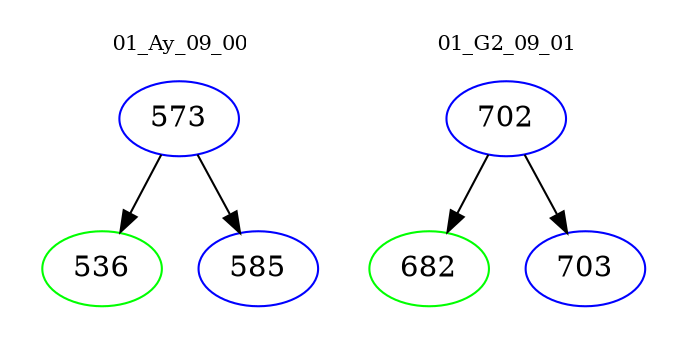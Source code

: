 digraph{
subgraph cluster_0 {
color = white
label = "01_Ay_09_00";
fontsize=10;
T0_573 [label="573", color="blue"]
T0_573 -> T0_536 [color="black"]
T0_536 [label="536", color="green"]
T0_573 -> T0_585 [color="black"]
T0_585 [label="585", color="blue"]
}
subgraph cluster_1 {
color = white
label = "01_G2_09_01";
fontsize=10;
T1_702 [label="702", color="blue"]
T1_702 -> T1_682 [color="black"]
T1_682 [label="682", color="green"]
T1_702 -> T1_703 [color="black"]
T1_703 [label="703", color="blue"]
}
}

